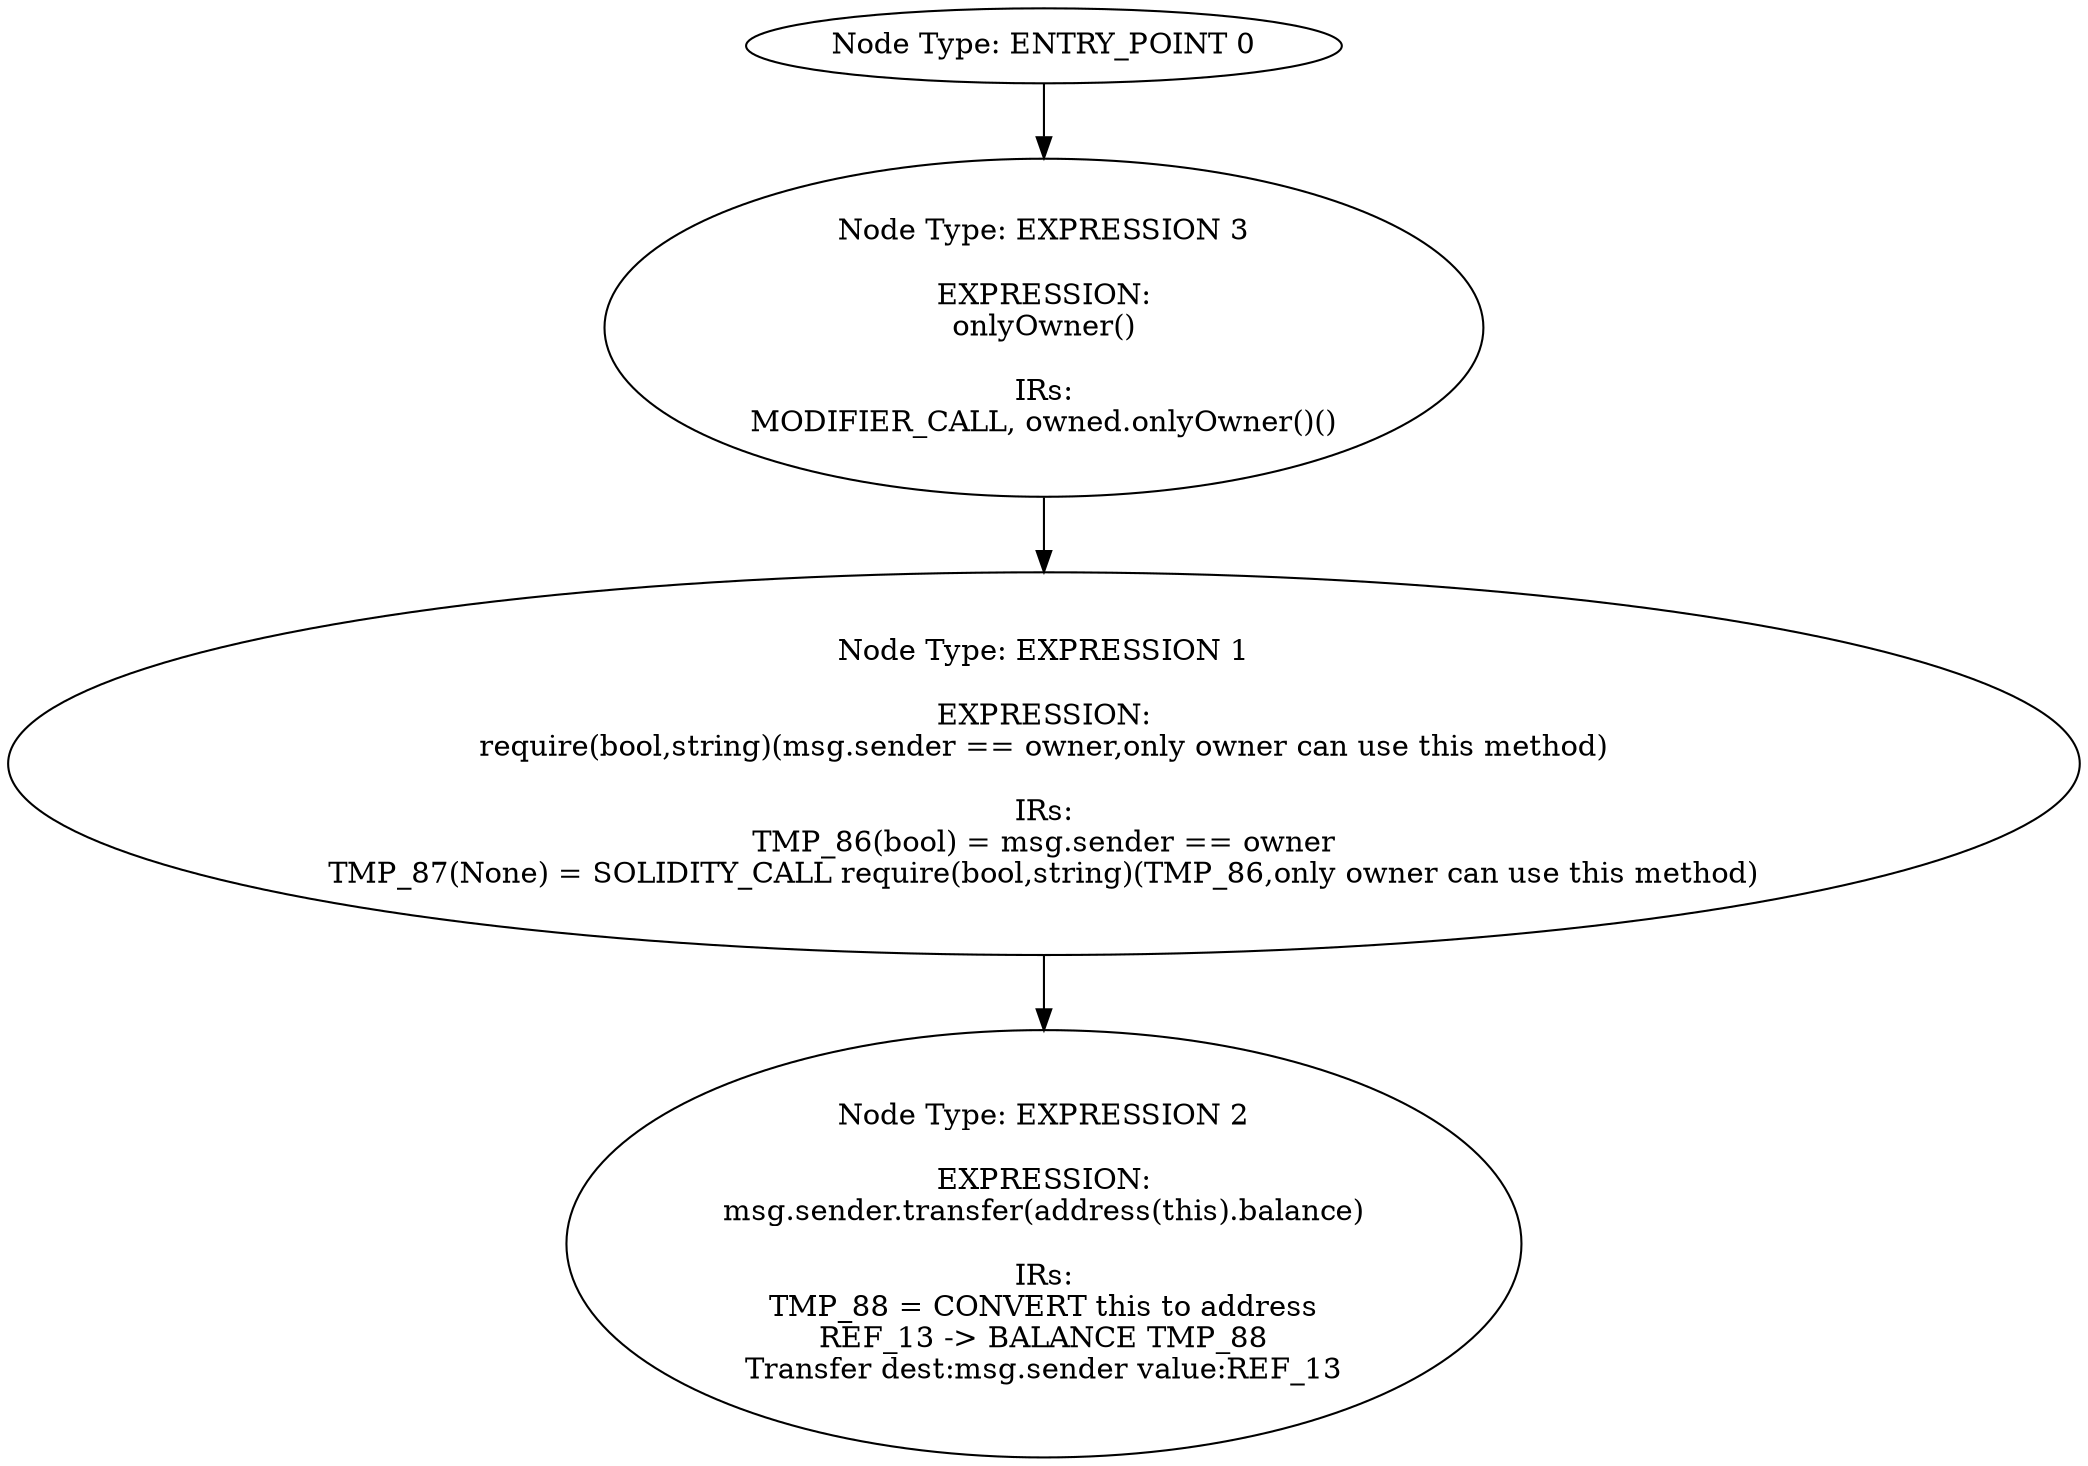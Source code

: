 digraph{
0[label="Node Type: ENTRY_POINT 0
"];
0->3;
1[label="Node Type: EXPRESSION 1

EXPRESSION:
require(bool,string)(msg.sender == owner,only owner can use this method)

IRs:
TMP_86(bool) = msg.sender == owner
TMP_87(None) = SOLIDITY_CALL require(bool,string)(TMP_86,only owner can use this method)"];
1->2;
2[label="Node Type: EXPRESSION 2

EXPRESSION:
msg.sender.transfer(address(this).balance)

IRs:
TMP_88 = CONVERT this to address
REF_13 -> BALANCE TMP_88
Transfer dest:msg.sender value:REF_13"];
3[label="Node Type: EXPRESSION 3

EXPRESSION:
onlyOwner()

IRs:
MODIFIER_CALL, owned.onlyOwner()()"];
3->1;
}
